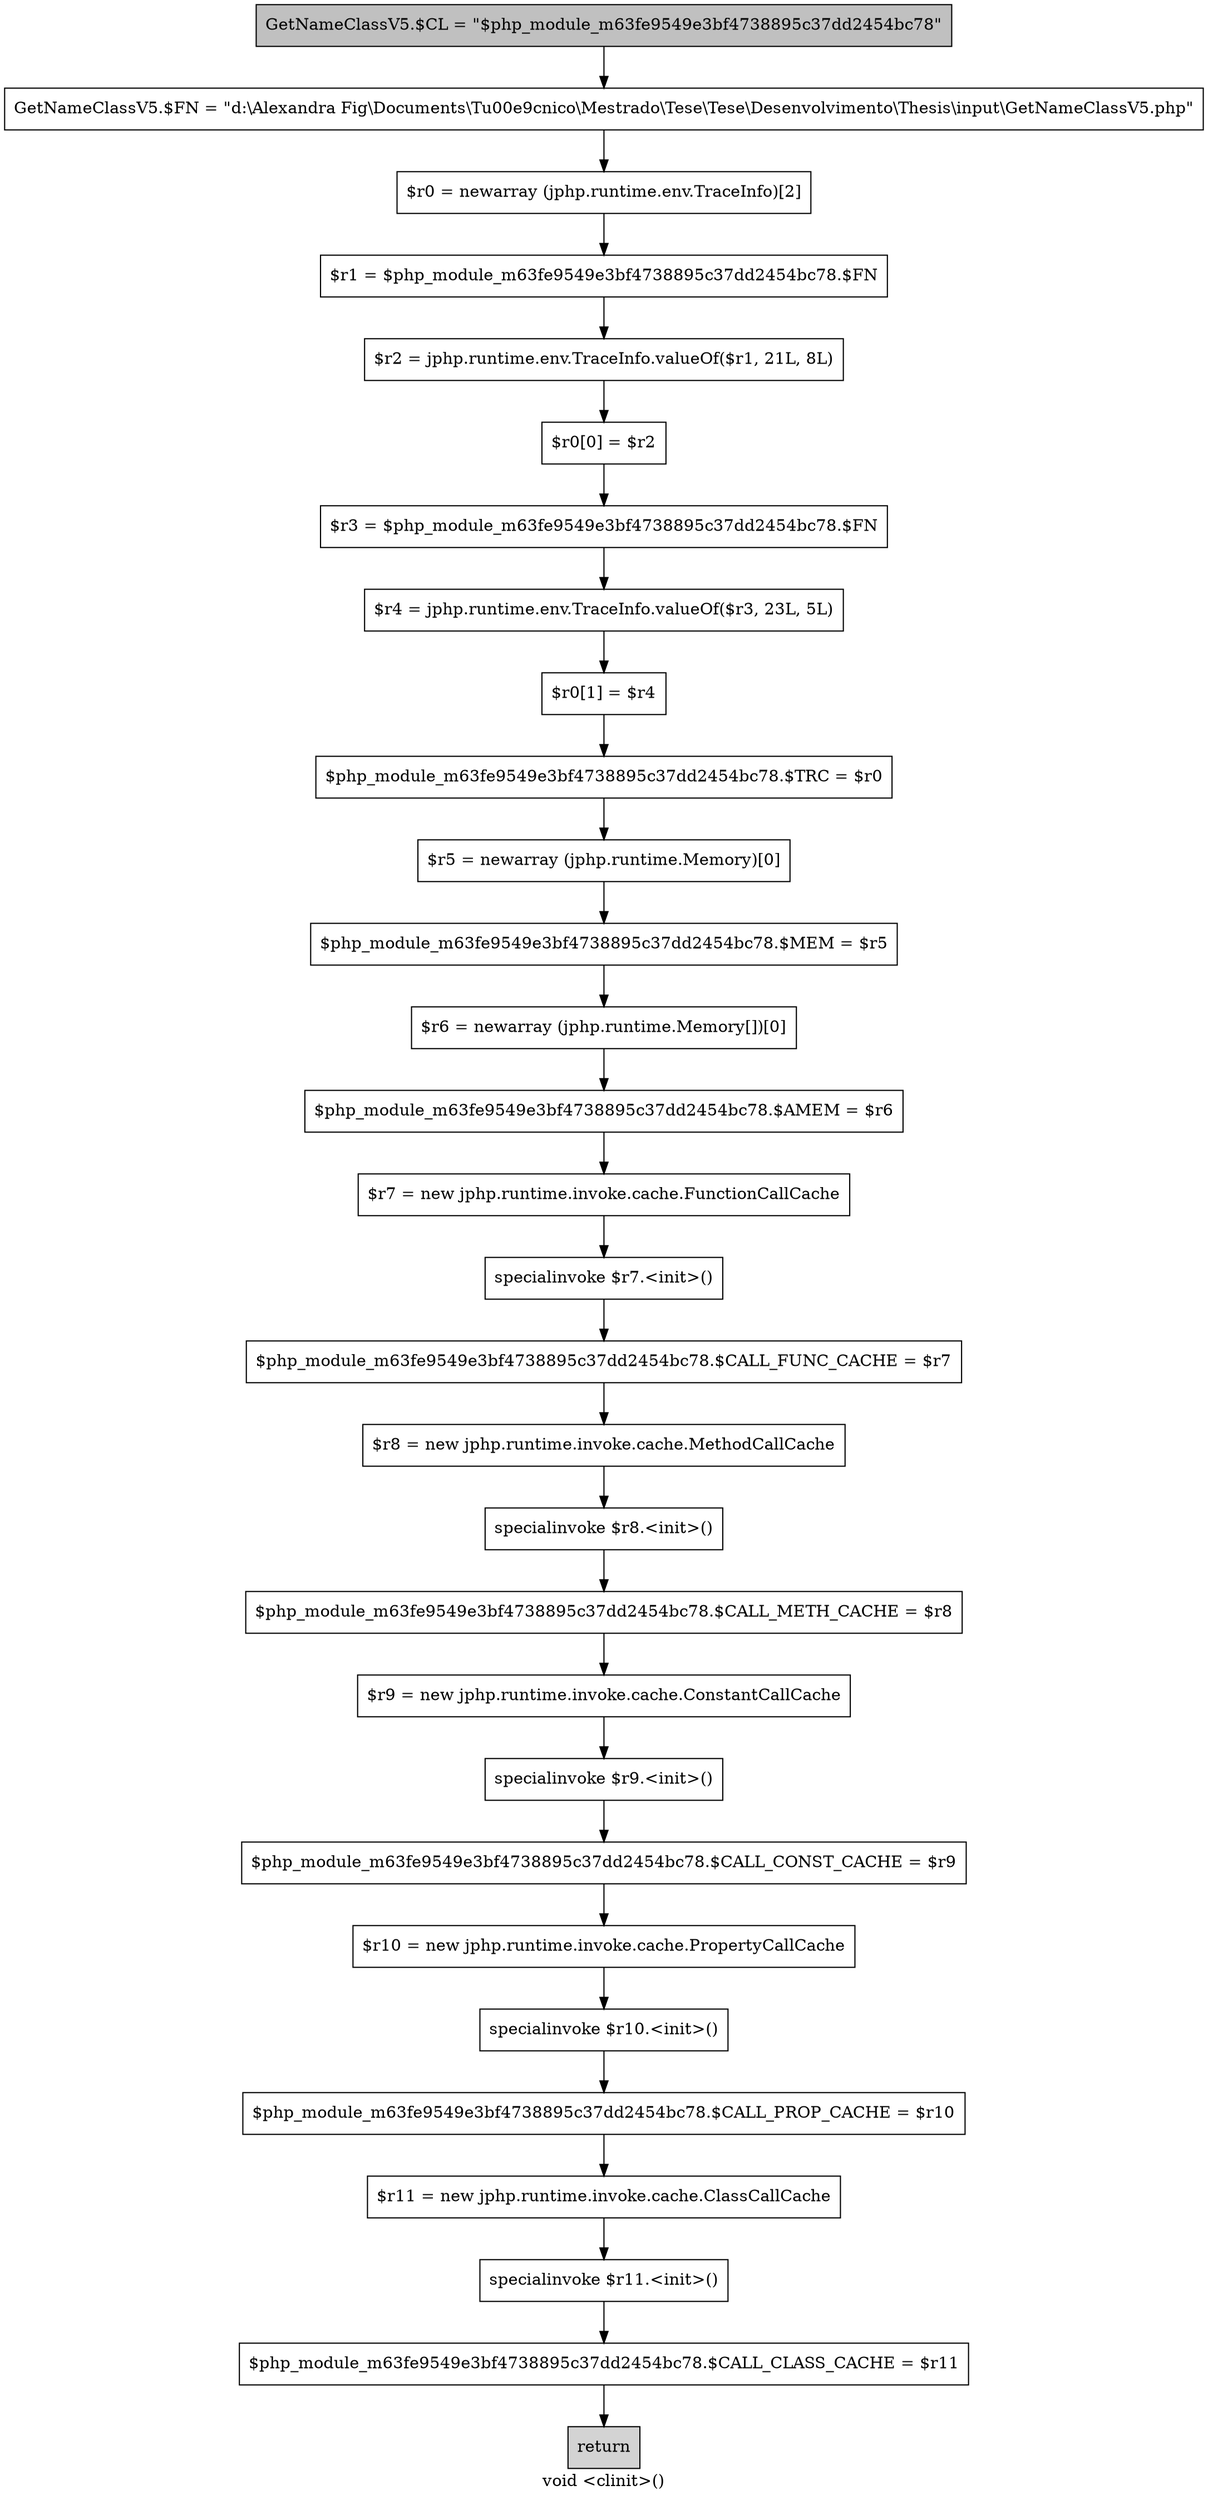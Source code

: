 digraph "void <clinit>()" {
    label="void <clinit>()";
    node [shape=box];
    "0" [style=filled,fillcolor=gray,label="GetNameClassV5.$CL = \"$php_module_m63fe9549e3bf4738895c37dd2454bc78\"",];
    "1" [label="GetNameClassV5.$FN = \"d:\\Alexandra Fig\\Documents\\T\u00e9cnico\\Mestrado\\Tese\\Tese\\Desenvolvimento\\Thesis\\input\\GetNameClassV5.php\"",];
    "0"->"1";
    "2" [label="$r0 = newarray (jphp.runtime.env.TraceInfo)[2]",];
    "1"->"2";
    "3" [label="$r1 = $php_module_m63fe9549e3bf4738895c37dd2454bc78.$FN",];
    "2"->"3";
    "4" [label="$r2 = jphp.runtime.env.TraceInfo.valueOf($r1, 21L, 8L)",];
    "3"->"4";
    "5" [label="$r0[0] = $r2",];
    "4"->"5";
    "6" [label="$r3 = $php_module_m63fe9549e3bf4738895c37dd2454bc78.$FN",];
    "5"->"6";
    "7" [label="$r4 = jphp.runtime.env.TraceInfo.valueOf($r3, 23L, 5L)",];
    "6"->"7";
    "8" [label="$r0[1] = $r4",];
    "7"->"8";
    "9" [label="$php_module_m63fe9549e3bf4738895c37dd2454bc78.$TRC = $r0",];
    "8"->"9";
    "10" [label="$r5 = newarray (jphp.runtime.Memory)[0]",];
    "9"->"10";
    "11" [label="$php_module_m63fe9549e3bf4738895c37dd2454bc78.$MEM = $r5",];
    "10"->"11";
    "12" [label="$r6 = newarray (jphp.runtime.Memory[])[0]",];
    "11"->"12";
    "13" [label="$php_module_m63fe9549e3bf4738895c37dd2454bc78.$AMEM = $r6",];
    "12"->"13";
    "14" [label="$r7 = new jphp.runtime.invoke.cache.FunctionCallCache",];
    "13"->"14";
    "15" [label="specialinvoke $r7.<init>()",];
    "14"->"15";
    "16" [label="$php_module_m63fe9549e3bf4738895c37dd2454bc78.$CALL_FUNC_CACHE = $r7",];
    "15"->"16";
    "17" [label="$r8 = new jphp.runtime.invoke.cache.MethodCallCache",];
    "16"->"17";
    "18" [label="specialinvoke $r8.<init>()",];
    "17"->"18";
    "19" [label="$php_module_m63fe9549e3bf4738895c37dd2454bc78.$CALL_METH_CACHE = $r8",];
    "18"->"19";
    "20" [label="$r9 = new jphp.runtime.invoke.cache.ConstantCallCache",];
    "19"->"20";
    "21" [label="specialinvoke $r9.<init>()",];
    "20"->"21";
    "22" [label="$php_module_m63fe9549e3bf4738895c37dd2454bc78.$CALL_CONST_CACHE = $r9",];
    "21"->"22";
    "23" [label="$r10 = new jphp.runtime.invoke.cache.PropertyCallCache",];
    "22"->"23";
    "24" [label="specialinvoke $r10.<init>()",];
    "23"->"24";
    "25" [label="$php_module_m63fe9549e3bf4738895c37dd2454bc78.$CALL_PROP_CACHE = $r10",];
    "24"->"25";
    "26" [label="$r11 = new jphp.runtime.invoke.cache.ClassCallCache",];
    "25"->"26";
    "27" [label="specialinvoke $r11.<init>()",];
    "26"->"27";
    "28" [label="$php_module_m63fe9549e3bf4738895c37dd2454bc78.$CALL_CLASS_CACHE = $r11",];
    "27"->"28";
    "29" [style=filled,fillcolor=lightgray,label="return",];
    "28"->"29";
}
